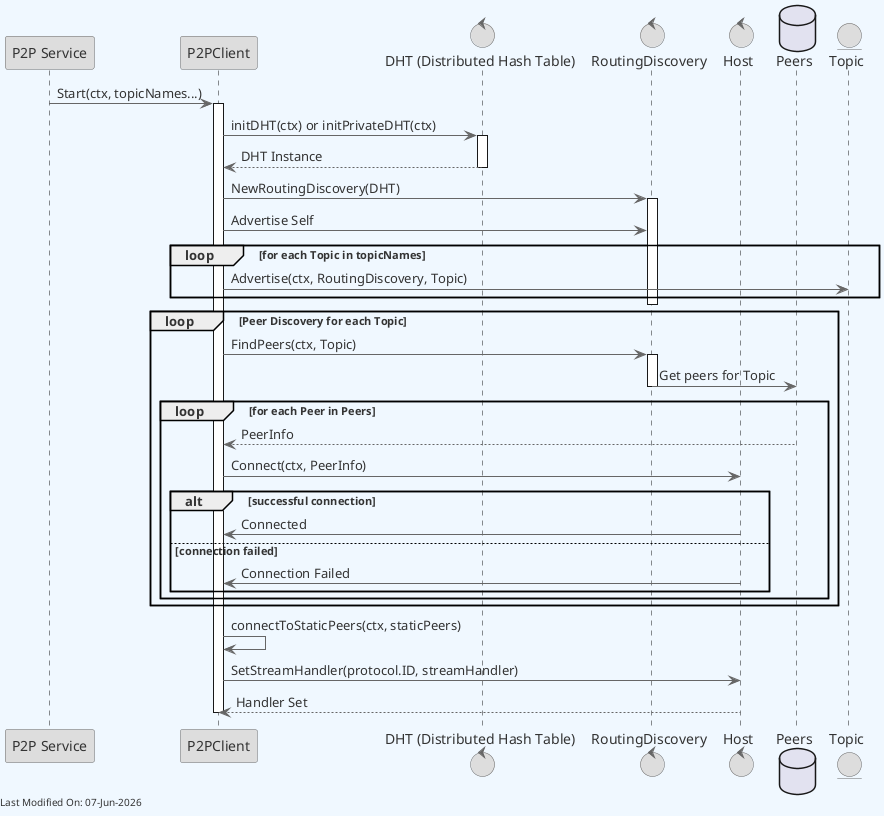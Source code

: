 @startuml
skinparam backgroundColor #F0F8FF
skinparam defaultFontColor #333333
skinparam arrowColor #666666

' Define borders for all elements
skinparam entity {
  BorderColor #666666
  BackgroundColor #DDDDDD
}

skinparam control {
  BorderColor #666666
  BackgroundColor #DDDDDD
}

skinparam participant {
  BorderColor #666666
  BackgroundColor #DDDDDD
}



participant "P2P Service" as Node
participant "P2PClient" as P2PClient
control "DHT (Distributed Hash Table)" as DHT
control "RoutingDiscovery" as RoutingDiscovery
control "Host" as Host
database "Peers" as Peers
entity "Topic" as Topic

Node -> P2PClient: Start(ctx, topicNames...)
activate P2PClient

P2PClient -> DHT: initDHT(ctx) or initPrivateDHT(ctx)
activate DHT
DHT --> P2PClient: DHT Instance
deactivate DHT

P2PClient -> RoutingDiscovery: NewRoutingDiscovery(DHT)
activate RoutingDiscovery

P2PClient -> RoutingDiscovery: Advertise Self
loop for each Topic in topicNames
    P2PClient -> Topic: Advertise(ctx, RoutingDiscovery, Topic)
end
deactivate RoutingDiscovery

loop Peer Discovery for each Topic
    P2PClient -> RoutingDiscovery: FindPeers(ctx, Topic)
    activate RoutingDiscovery
    RoutingDiscovery -> Peers: Get peers for Topic
    deactivate RoutingDiscovery
    loop for each Peer in Peers
        Peers --> P2PClient: PeerInfo
        P2PClient -> Host: Connect(ctx, PeerInfo)
        alt successful connection
            Host -> P2PClient: Connected
        else connection failed
            Host -> P2PClient: Connection Failed
        end
    end
end

P2PClient -> P2PClient: connectToStaticPeers(ctx, staticPeers)

P2PClient -> Host: SetStreamHandler(protocol.ID, streamHandler)
Host --> P2PClient: Handler Set

deactivate P2PClient
left footer Last Modified On: %date("dd-MMM-yyyy")

@enduml
